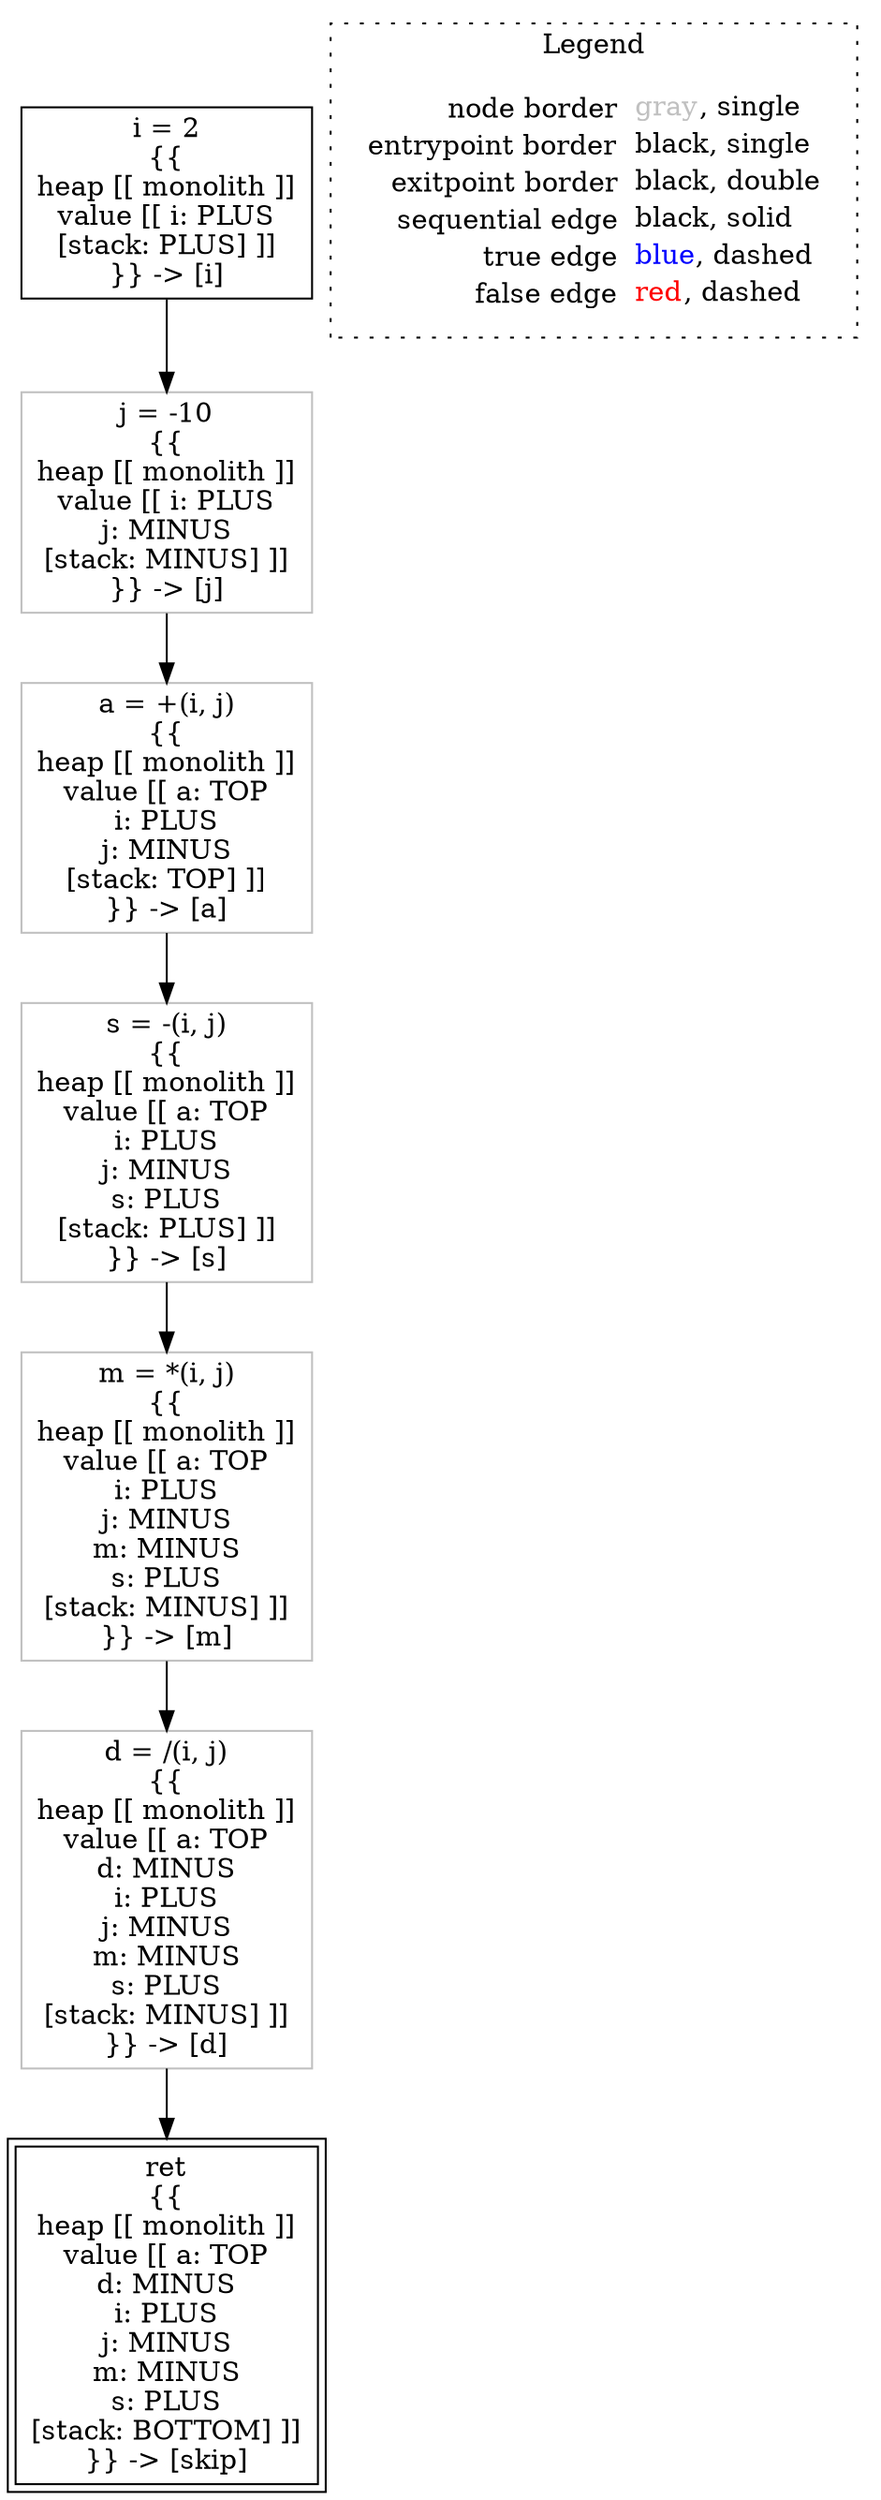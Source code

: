 digraph {
	"node0" [shape="rect",color="black",label=<i = 2<BR/>{{<BR/>heap [[ monolith ]]<BR/>value [[ i: PLUS<BR/>[stack: PLUS] ]]<BR/>}} -&gt; [i]>];
	"node1" [shape="rect",color="gray",label=<m = *(i, j)<BR/>{{<BR/>heap [[ monolith ]]<BR/>value [[ a: TOP<BR/>i: PLUS<BR/>j: MINUS<BR/>m: MINUS<BR/>s: PLUS<BR/>[stack: MINUS] ]]<BR/>}} -&gt; [m]>];
	"node2" [shape="rect",color="gray",label=<s = -(i, j)<BR/>{{<BR/>heap [[ monolith ]]<BR/>value [[ a: TOP<BR/>i: PLUS<BR/>j: MINUS<BR/>s: PLUS<BR/>[stack: PLUS] ]]<BR/>}} -&gt; [s]>];
	"node3" [shape="rect",color="black",peripheries="2",label=<ret<BR/>{{<BR/>heap [[ monolith ]]<BR/>value [[ a: TOP<BR/>d: MINUS<BR/>i: PLUS<BR/>j: MINUS<BR/>m: MINUS<BR/>s: PLUS<BR/>[stack: BOTTOM] ]]<BR/>}} -&gt; [skip]>];
	"node4" [shape="rect",color="gray",label=<d = /(i, j)<BR/>{{<BR/>heap [[ monolith ]]<BR/>value [[ a: TOP<BR/>d: MINUS<BR/>i: PLUS<BR/>j: MINUS<BR/>m: MINUS<BR/>s: PLUS<BR/>[stack: MINUS] ]]<BR/>}} -&gt; [d]>];
	"node5" [shape="rect",color="gray",label=<a = +(i, j)<BR/>{{<BR/>heap [[ monolith ]]<BR/>value [[ a: TOP<BR/>i: PLUS<BR/>j: MINUS<BR/>[stack: TOP] ]]<BR/>}} -&gt; [a]>];
	"node6" [shape="rect",color="gray",label=<j = -10<BR/>{{<BR/>heap [[ monolith ]]<BR/>value [[ i: PLUS<BR/>j: MINUS<BR/>[stack: MINUS] ]]<BR/>}} -&gt; [j]>];
	"node1" -> "node4" [color="black"];
	"node2" -> "node1" [color="black"];
	"node4" -> "node3" [color="black"];
	"node0" -> "node6" [color="black"];
	"node5" -> "node2" [color="black"];
	"node6" -> "node5" [color="black"];
subgraph cluster_legend {
	label="Legend";
	style=dotted;
	node [shape=plaintext];
	"legend" [label=<<table border="0" cellpadding="2" cellspacing="0" cellborder="0"><tr><td align="right">node border&nbsp;</td><td align="left"><font color="gray">gray</font>, single</td></tr><tr><td align="right">entrypoint border&nbsp;</td><td align="left"><font color="black">black</font>, single</td></tr><tr><td align="right">exitpoint border&nbsp;</td><td align="left"><font color="black">black</font>, double</td></tr><tr><td align="right">sequential edge&nbsp;</td><td align="left"><font color="black">black</font>, solid</td></tr><tr><td align="right">true edge&nbsp;</td><td align="left"><font color="blue">blue</font>, dashed</td></tr><tr><td align="right">false edge&nbsp;</td><td align="left"><font color="red">red</font>, dashed</td></tr></table>>];
}

}
